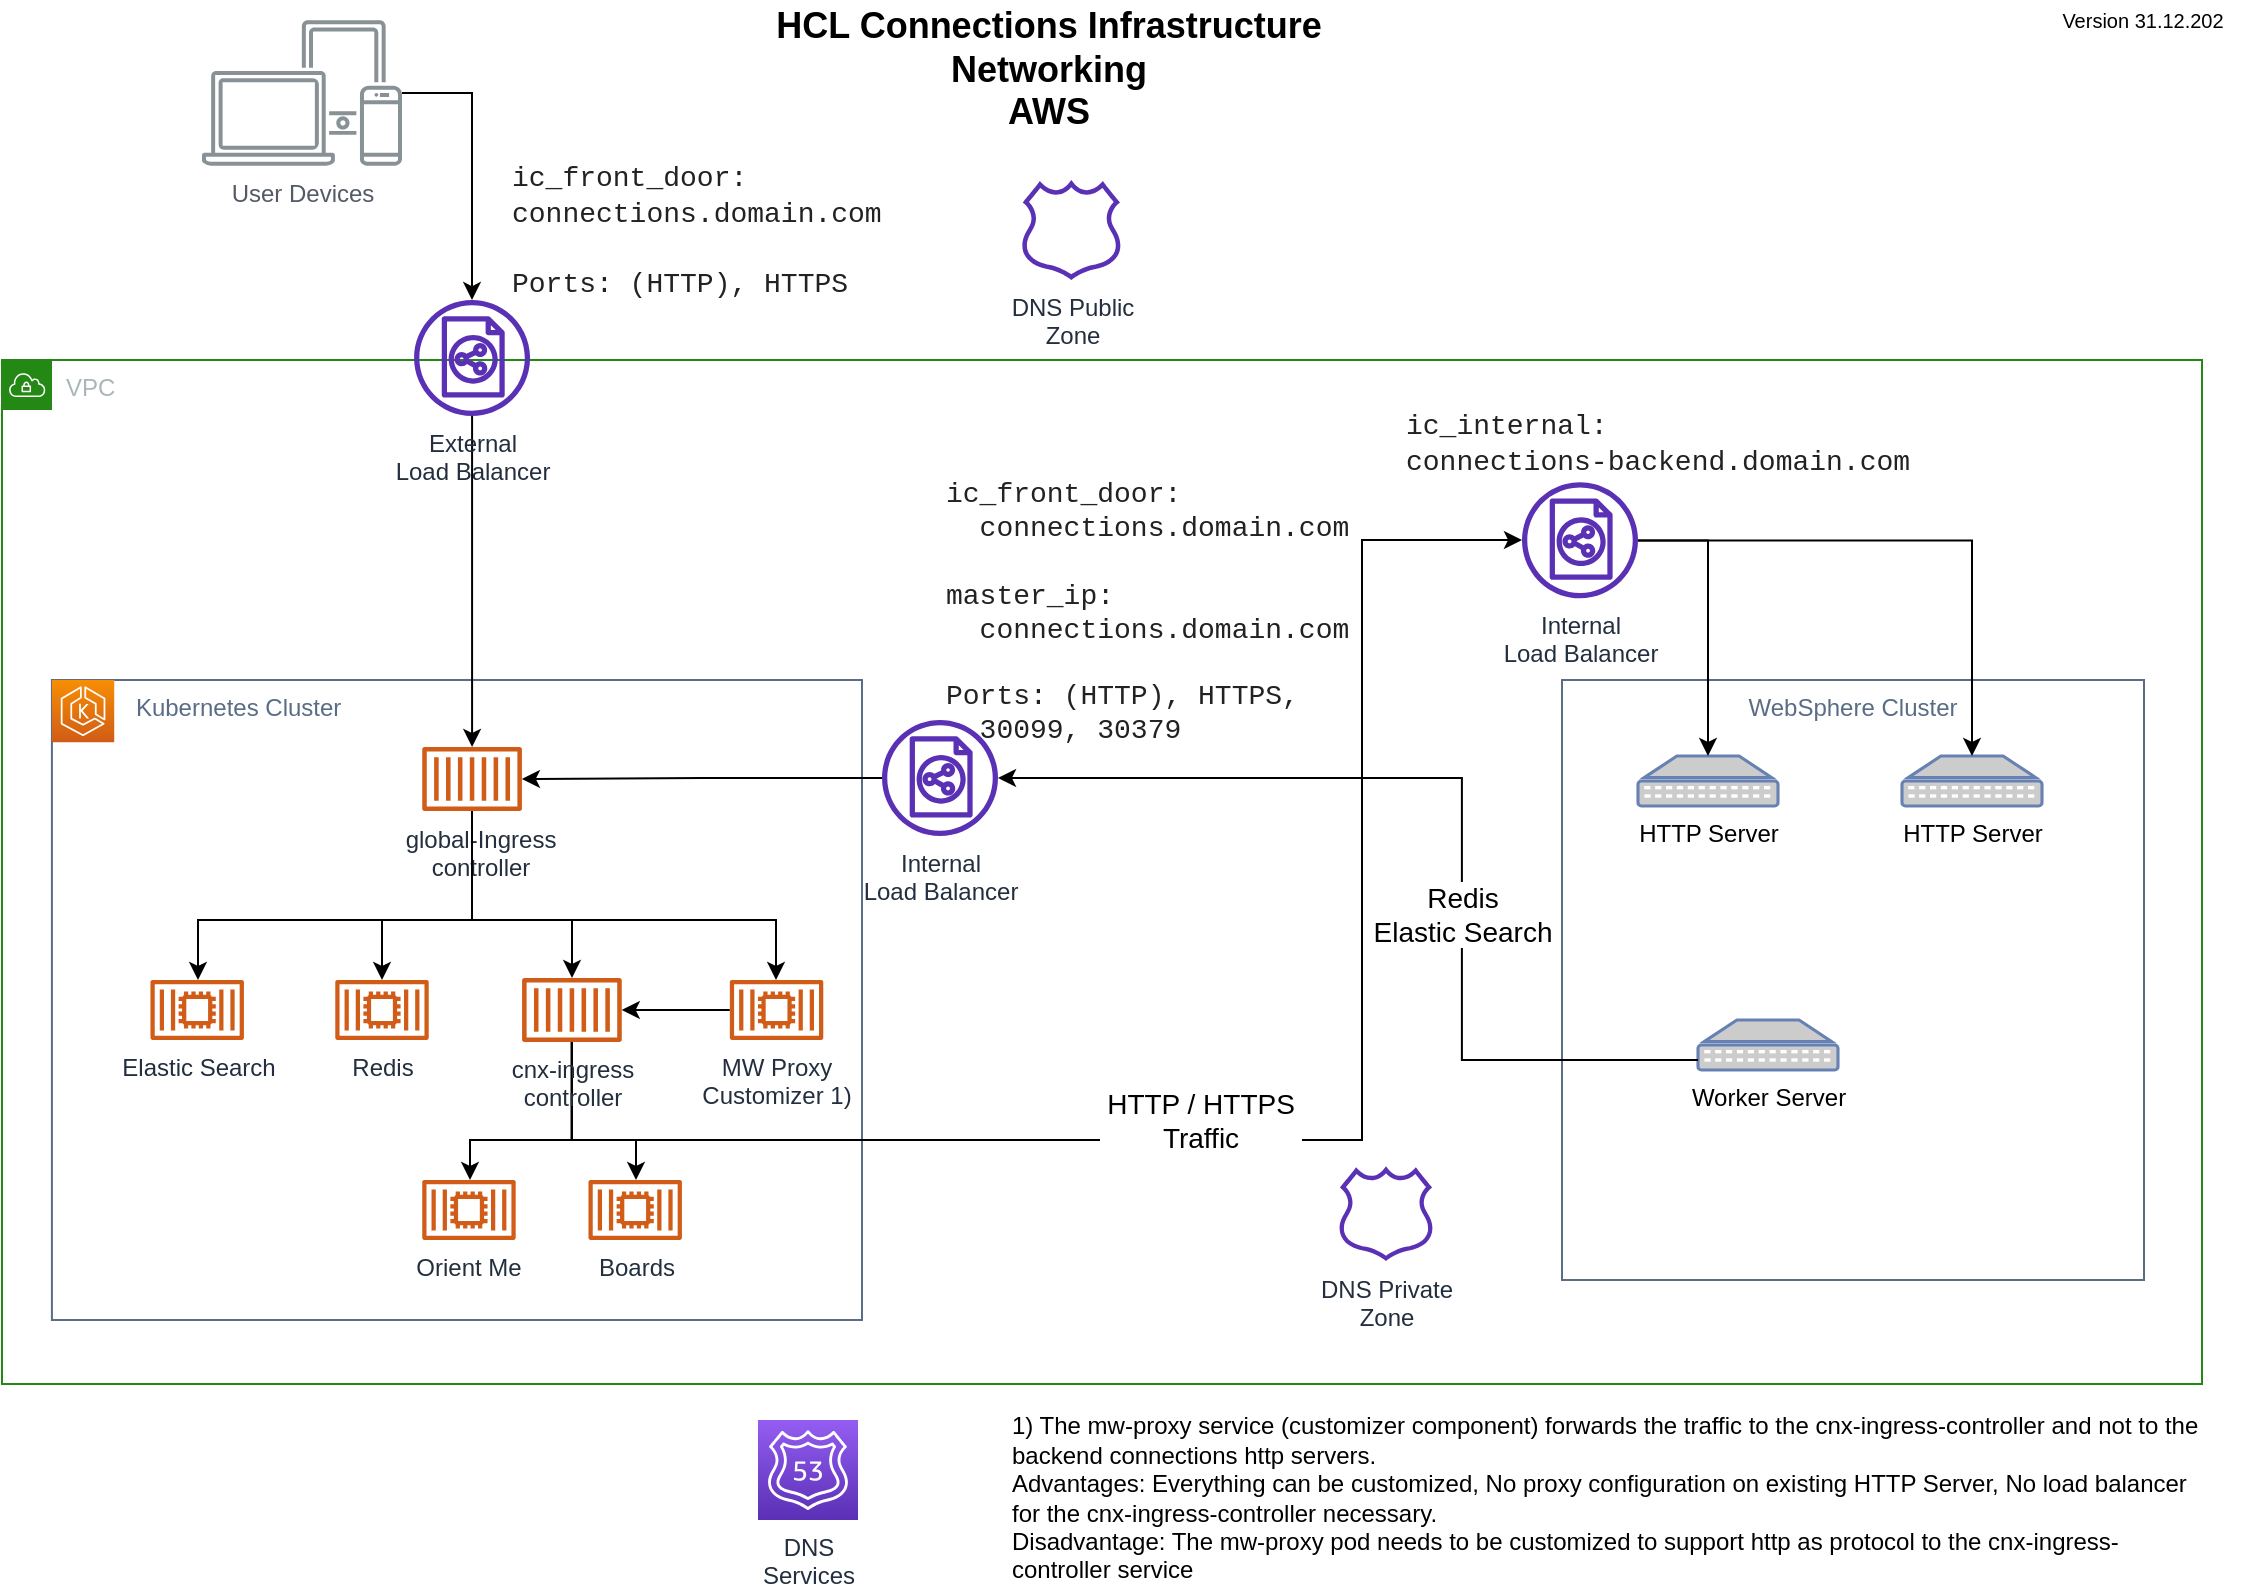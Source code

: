 <mxfile version="12.4.7" type="device"><diagram id="QYeYdDVEyakEJMxaB_WG" name="Page-1"><mxGraphModel dx="1422" dy="713" grid="1" gridSize="10" guides="1" tooltips="1" connect="1" arrows="1" fold="1" page="1" pageScale="1" pageWidth="1169" pageHeight="827" math="0" shadow="0"><root><mxCell id="0"/><mxCell id="1" parent="0"/><mxCell id="8726RKErLVUgxp1xa7y2-68" value="" style="group;align=left;spacingLeft=30;" parent="1" vertex="1" connectable="0"><mxGeometry x="64.96" y="300" width="1075.04" height="412" as="geometry"/></mxCell><mxCell id="8726RKErLVUgxp1xa7y2-8" value="VPC" style="points=[[0,0],[0.25,0],[0.5,0],[0.75,0],[1,0],[1,0.25],[1,0.5],[1,0.75],[1,1],[0.75,1],[0.5,1],[0.25,1],[0,1],[0,0.75],[0,0.5],[0,0.25]];outlineConnect=0;gradientColor=none;html=1;whiteSpace=wrap;fontSize=12;fontStyle=0;shape=mxgraph.aws4.group;grIcon=mxgraph.aws4.group_vpc;strokeColor=#248814;fillColor=none;verticalAlign=top;align=left;spacingLeft=30;fontColor=#AAB7B8;dashed=0;" parent="8726RKErLVUgxp1xa7y2-68" vertex="1"><mxGeometry x="-24.96" y="-100" width="1100" height="512" as="geometry"/></mxCell><mxCell id="8726RKErLVUgxp1xa7y2-9" value="Kubernetes Cluster" style="fillColor=none;strokeColor=#5A6C86;verticalAlign=top;fontStyle=0;fontColor=#5A6C86;spacing=2;spacingLeft=40;align=left;" parent="8726RKErLVUgxp1xa7y2-68" vertex="1"><mxGeometry y="60" width="405.04" height="320" as="geometry"/></mxCell><mxCell id="8726RKErLVUgxp1xa7y2-3" value="" style="outlineConnect=0;fontColor=#232F3E;gradientColor=#F78E04;gradientDirection=north;fillColor=#D05C17;strokeColor=#ffffff;dashed=0;verticalLabelPosition=bottom;verticalAlign=top;align=center;html=1;fontSize=12;fontStyle=0;aspect=fixed;shape=mxgraph.aws4.resourceIcon;resIcon=mxgraph.aws4.eks;" parent="8726RKErLVUgxp1xa7y2-68" vertex="1"><mxGeometry y="60" width="31.157" height="31.157" as="geometry"/></mxCell><mxCell id="LDAPKDRUfqOyqjlZIWqu-2" value="&lt;font face=&quot;Courier New&quot;&gt;&lt;span style=&quot;color: rgb(34 , 34 , 34) ; font-size: 14px ; white-space: pre ; background-color: rgb(255 , 255 , 255)&quot;&gt;ic_front_door:&lt;br&gt;  connections.domain.com&lt;br&gt;&lt;/span&gt;&lt;span style=&quot;color: rgb(34 , 34 , 34) ; font-size: 14px ; white-space: pre ; background-color: rgb(255 , 255 , 255)&quot;&gt;&lt;br&gt;master_ip:&lt;br&gt;&lt;/span&gt;&lt;span style=&quot;color: rgb(34 , 34 , 34) ; font-size: 14px ; white-space: pre ; background-color: rgb(255 , 255 , 255)&quot;&gt;  connections.domain.com&lt;br&gt;&lt;/span&gt;&lt;span style=&quot;color: rgb(34 , 34 , 34) ; font-size: 14px ; white-space: pre ; background-color: rgb(255 , 255 , 255)&quot;&gt;&lt;br&gt;Ports: (HTTP), HTTPS,&lt;br&gt;  30099, &lt;/span&gt;&lt;font color=&quot;#222222&quot;&gt;&lt;span style=&quot;font-size: 14px ; white-space: pre&quot;&gt;30379&lt;/span&gt;&lt;/font&gt;&lt;/font&gt;" style="text;html=1;strokeColor=none;fillColor=none;align=left;verticalAlign=middle;whiteSpace=wrap;rounded=0;" vertex="1" parent="8726RKErLVUgxp1xa7y2-68"><mxGeometry x="445.04" y="-38.84" width="210" height="130" as="geometry"/></mxCell><mxCell id="8726RKErLVUgxp1xa7y2-5" value="Internal&lt;br&gt;Load Balancer" style="outlineConnect=0;fontColor=#232F3E;gradientColor=none;fillColor=#5A30B5;strokeColor=none;dashed=0;verticalLabelPosition=bottom;verticalAlign=top;align=center;html=1;fontSize=12;fontStyle=0;aspect=fixed;pointerEvents=1;shape=mxgraph.aws4.classic_load_balancer;" parent="8726RKErLVUgxp1xa7y2-68" vertex="1"><mxGeometry x="415.04" y="80" width="58" height="58" as="geometry"/></mxCell><mxCell id="8726RKErLVUgxp1xa7y2-23" value="WebSphere Cluster" style="fillColor=none;strokeColor=#5A6C86;verticalAlign=top;fontStyle=0;fontColor=#5A6C86;" parent="8726RKErLVUgxp1xa7y2-68" vertex="1"><mxGeometry x="755.04" y="60" width="291" height="300" as="geometry"/></mxCell><mxCell id="8726RKErLVUgxp1xa7y2-24" value="HTTP Server" style="fontColor=#000000;verticalAlign=top;verticalLabelPosition=bottom;labelPosition=center;align=center;html=1;outlineConnect=0;fillColor=#CCCCCC;strokeColor=#6881B3;gradientColor=none;gradientDirection=north;strokeWidth=2;shape=mxgraph.networks.patch_panel;" parent="8726RKErLVUgxp1xa7y2-68" vertex="1"><mxGeometry x="793.04" y="98" width="70" height="25" as="geometry"/></mxCell><mxCell id="8726RKErLVUgxp1xa7y2-25" value="HTTP Server" style="fontColor=#000000;verticalAlign=top;verticalLabelPosition=bottom;labelPosition=center;align=center;html=1;outlineConnect=0;fillColor=#CCCCCC;strokeColor=#6881B3;gradientColor=none;gradientDirection=north;strokeWidth=2;shape=mxgraph.networks.patch_panel;" parent="8726RKErLVUgxp1xa7y2-68" vertex="1"><mxGeometry x="925.04" y="98" width="70" height="25" as="geometry"/></mxCell><mxCell id="8726RKErLVUgxp1xa7y2-30" value="Worker Server" style="fontColor=#000000;verticalAlign=top;verticalLabelPosition=bottom;labelPosition=center;align=center;html=1;outlineConnect=0;fillColor=#CCCCCC;strokeColor=#6881B3;gradientColor=none;gradientDirection=north;strokeWidth=2;shape=mxgraph.networks.patch_panel;" parent="8726RKErLVUgxp1xa7y2-68" vertex="1"><mxGeometry x="823.04" y="230" width="70" height="25" as="geometry"/></mxCell><mxCell id="8726RKErLVUgxp1xa7y2-40" style="edgeStyle=orthogonalEdgeStyle;rounded=0;orthogonalLoop=1;jettySize=auto;html=1;fontSize=10;fontColor=#000000;" parent="8726RKErLVUgxp1xa7y2-68" source="8726RKErLVUgxp1xa7y2-30" target="8726RKErLVUgxp1xa7y2-5" edge="1"><mxGeometry relative="1" as="geometry"><Array as="points"><mxPoint x="705" y="250"/><mxPoint x="705" y="109"/></Array></mxGeometry></mxCell><mxCell id="8726RKErLVUgxp1xa7y2-41" value="Redis&lt;br style=&quot;font-size: 14px;&quot;&gt;Elastic Search" style="text;html=1;align=center;verticalAlign=middle;resizable=0;points=[];labelBackgroundColor=#ffffff;fontSize=14;fontColor=#000000;" parent="8726RKErLVUgxp1xa7y2-40" vertex="1" connectable="0"><mxGeometry x="-0.386" y="-42" relative="1" as="geometry"><mxPoint x="-42" y="-41" as="offset"/></mxGeometry></mxCell><mxCell id="8726RKErLVUgxp1xa7y2-26" value="Internal&lt;br&gt;Load Balancer" style="outlineConnect=0;fontColor=#232F3E;gradientColor=none;fillColor=#5A30B5;strokeColor=none;dashed=0;verticalLabelPosition=bottom;verticalAlign=top;align=center;html=1;fontSize=12;fontStyle=0;aspect=fixed;pointerEvents=1;shape=mxgraph.aws4.classic_load_balancer;" parent="8726RKErLVUgxp1xa7y2-68" vertex="1"><mxGeometry x="735.04" y="-38.84" width="58" height="58" as="geometry"/></mxCell><mxCell id="8726RKErLVUgxp1xa7y2-37" style="edgeStyle=orthogonalEdgeStyle;rounded=0;orthogonalLoop=1;jettySize=auto;html=1;entryX=0.5;entryY=0;entryDx=0;entryDy=0;entryPerimeter=0;fontSize=10;fontColor=#000000;" parent="8726RKErLVUgxp1xa7y2-68" source="8726RKErLVUgxp1xa7y2-26" target="8726RKErLVUgxp1xa7y2-25" edge="1"><mxGeometry relative="1" as="geometry"/></mxCell><mxCell id="8726RKErLVUgxp1xa7y2-38" style="edgeStyle=orthogonalEdgeStyle;rounded=0;orthogonalLoop=1;jettySize=auto;html=1;entryX=0.5;entryY=0;entryDx=0;entryDy=0;entryPerimeter=0;fontSize=10;fontColor=#000000;" parent="8726RKErLVUgxp1xa7y2-68" source="8726RKErLVUgxp1xa7y2-26" target="8726RKErLVUgxp1xa7y2-24" edge="1"><mxGeometry relative="1" as="geometry"><Array as="points"><mxPoint x="828" y="-10"/></Array></mxGeometry></mxCell><mxCell id="LDAPKDRUfqOyqjlZIWqu-3" value="&lt;span style=&quot;color: rgb(34 , 34 , 34) ; font-size: 14px ; white-space: pre ; background-color: rgb(255 , 255 , 255)&quot;&gt;&lt;font face=&quot;Courier New&quot;&gt;ic_internal&lt;/font&gt;&lt;/span&gt;&lt;span style=&quot;color: rgb(34 , 34 , 34) ; font-size: 14px ; white-space: pre ; background-color: rgb(255 , 255 , 255)&quot;&gt;&lt;font face=&quot;Courier New&quot;&gt;:&lt;br&gt;connections-backend.domain.com&lt;/font&gt;&lt;font face=&quot;monaco, bitstream vera sans mono, lucida console, terminal, monospace&quot;&gt;&lt;br&gt;&lt;/font&gt;&lt;/span&gt;" style="text;html=1;strokeColor=none;fillColor=none;align=left;verticalAlign=middle;whiteSpace=wrap;rounded=0;" vertex="1" parent="8726RKErLVUgxp1xa7y2-68"><mxGeometry x="675.04" y="-78.84" width="280" height="40" as="geometry"/></mxCell><mxCell id="8726RKErLVUgxp1xa7y2-19" value="global-Ingress&lt;br&gt;controller" style="outlineConnect=0;fontColor=#232F3E;gradientColor=none;fillColor=#D05C17;strokeColor=none;dashed=0;verticalLabelPosition=bottom;verticalAlign=top;align=center;html=1;fontSize=12;fontStyle=0;aspect=fixed;pointerEvents=1;shape=mxgraph.aws4.container_1;spacingLeft=7;" parent="8726RKErLVUgxp1xa7y2-68" vertex="1"><mxGeometry x="185.12" y="93.5" width="49.92" height="32" as="geometry"/></mxCell><mxCell id="8726RKErLVUgxp1xa7y2-39" style="edgeStyle=orthogonalEdgeStyle;rounded=0;orthogonalLoop=1;jettySize=auto;html=1;fontSize=10;fontColor=#000000;" parent="8726RKErLVUgxp1xa7y2-68" source="8726RKErLVUgxp1xa7y2-5" target="8726RKErLVUgxp1xa7y2-19" edge="1"><mxGeometry relative="1" as="geometry"/></mxCell><mxCell id="8726RKErLVUgxp1xa7y2-34" style="edgeStyle=orthogonalEdgeStyle;rounded=0;orthogonalLoop=1;jettySize=auto;html=1;fontSize=10;fontColor=#000000;" parent="1" source="8726RKErLVUgxp1xa7y2-6" target="8726RKErLVUgxp1xa7y2-19" edge="1"><mxGeometry relative="1" as="geometry"/></mxCell><mxCell id="8726RKErLVUgxp1xa7y2-6" value="External&lt;br&gt;Load Balancer" style="outlineConnect=0;fontColor=#232F3E;gradientColor=none;fillColor=#5A30B5;strokeColor=none;dashed=0;verticalLabelPosition=bottom;verticalAlign=top;align=center;html=1;fontSize=12;fontStyle=0;aspect=fixed;pointerEvents=1;shape=mxgraph.aws4.classic_load_balancer;" parent="1" vertex="1"><mxGeometry x="246.04" y="170" width="58" height="58" as="geometry"/></mxCell><mxCell id="8726RKErLVUgxp1xa7y2-43" style="edgeStyle=orthogonalEdgeStyle;rounded=0;orthogonalLoop=1;jettySize=auto;html=1;fontSize=14;fontColor=#000000;" parent="1" source="8726RKErLVUgxp1xa7y2-10" target="8726RKErLVUgxp1xa7y2-6" edge="1"><mxGeometry relative="1" as="geometry"/></mxCell><mxCell id="8726RKErLVUgxp1xa7y2-10" value="User Devices" style="outlineConnect=0;gradientColor=none;fontColor=#545B64;strokeColor=none;fillColor=#879196;dashed=0;verticalLabelPosition=bottom;verticalAlign=top;align=center;html=1;fontSize=12;fontStyle=0;aspect=fixed;shape=mxgraph.aws4.illustration_devices;pointerEvents=1" parent="1" vertex="1"><mxGeometry x="140" y="30" width="100" height="73" as="geometry"/></mxCell><mxCell id="8726RKErLVUgxp1xa7y2-11" value="HCL Connections Infrastructure&lt;br style=&quot;font-size: 18px&quot;&gt;Networking&lt;br&gt;AWS" style="text;html=1;resizable=0;autosize=1;align=center;verticalAlign=middle;points=[];fillColor=none;strokeColor=none;rounded=0;fontSize=18;fontStyle=1" parent="1" vertex="1"><mxGeometry x="418" y="20" width="290" height="70" as="geometry"/></mxCell><mxCell id="8726RKErLVUgxp1xa7y2-12" value="Version 31.12.202" style="text;html=1;resizable=0;autosize=1;align=center;verticalAlign=middle;points=[];fillColor=none;strokeColor=none;rounded=0;fontSize=10;" parent="1" vertex="1"><mxGeometry x="1060" y="20" width="100" height="20" as="geometry"/></mxCell><mxCell id="8726RKErLVUgxp1xa7y2-57" style="edgeStyle=orthogonalEdgeStyle;rounded=0;orthogonalLoop=1;jettySize=auto;html=1;fontSize=14;fontColor=#000000;" parent="1" source="8726RKErLVUgxp1xa7y2-19" target="8726RKErLVUgxp1xa7y2-56" edge="1"><mxGeometry relative="1" as="geometry"><Array as="points"><mxPoint x="275" y="480"/><mxPoint x="138" y="480"/></Array></mxGeometry></mxCell><mxCell id="8726RKErLVUgxp1xa7y2-58" style="edgeStyle=orthogonalEdgeStyle;rounded=0;orthogonalLoop=1;jettySize=auto;html=1;fontSize=14;fontColor=#000000;" parent="1" source="8726RKErLVUgxp1xa7y2-19" target="8726RKErLVUgxp1xa7y2-55" edge="1"><mxGeometry relative="1" as="geometry"><Array as="points"><mxPoint x="275" y="480"/><mxPoint x="230" y="480"/></Array></mxGeometry></mxCell><mxCell id="8726RKErLVUgxp1xa7y2-59" style="edgeStyle=orthogonalEdgeStyle;rounded=0;orthogonalLoop=1;jettySize=auto;html=1;fontSize=14;fontColor=#000000;" parent="1" source="8726RKErLVUgxp1xa7y2-19" target="8726RKErLVUgxp1xa7y2-20" edge="1"><mxGeometry relative="1" as="geometry"><Array as="points"><mxPoint x="275" y="480"/><mxPoint x="325" y="480"/></Array></mxGeometry></mxCell><mxCell id="8726RKErLVUgxp1xa7y2-60" style="edgeStyle=orthogonalEdgeStyle;rounded=0;orthogonalLoop=1;jettySize=auto;html=1;fontSize=14;fontColor=#000000;" parent="1" source="8726RKErLVUgxp1xa7y2-19" target="8726RKErLVUgxp1xa7y2-44" edge="1"><mxGeometry relative="1" as="geometry"><Array as="points"><mxPoint x="275" y="480"/><mxPoint x="427" y="480"/></Array></mxGeometry></mxCell><mxCell id="8726RKErLVUgxp1xa7y2-52" style="edgeStyle=orthogonalEdgeStyle;rounded=0;orthogonalLoop=1;jettySize=auto;html=1;fontSize=14;fontColor=#000000;" parent="1" source="8726RKErLVUgxp1xa7y2-20" target="8726RKErLVUgxp1xa7y2-26" edge="1"><mxGeometry relative="1" as="geometry"><Array as="points"><mxPoint x="325" y="590"/><mxPoint x="720" y="590"/><mxPoint x="720" y="290"/></Array></mxGeometry></mxCell><mxCell id="8726RKErLVUgxp1xa7y2-53" value="&amp;nbsp;HTTP / HTTPS&amp;nbsp;&lt;br&gt;Traffic" style="text;html=1;align=center;verticalAlign=middle;resizable=0;points=[];labelBackgroundColor=#ffffff;fontSize=14;fontColor=#000000;" parent="8726RKErLVUgxp1xa7y2-52" vertex="1" connectable="0"><mxGeometry x="0.137" relative="1" as="geometry"><mxPoint x="-81" y="13.97" as="offset"/></mxGeometry></mxCell><mxCell id="8726RKErLVUgxp1xa7y2-63" style="edgeStyle=orthogonalEdgeStyle;rounded=0;orthogonalLoop=1;jettySize=auto;html=1;fontSize=14;fontColor=#000000;" parent="1" source="8726RKErLVUgxp1xa7y2-20" target="8726RKErLVUgxp1xa7y2-54" edge="1"><mxGeometry relative="1" as="geometry"><Array as="points"><mxPoint x="325" y="590"/><mxPoint x="274" y="590"/></Array></mxGeometry></mxCell><mxCell id="8726RKErLVUgxp1xa7y2-64" style="edgeStyle=orthogonalEdgeStyle;rounded=0;orthogonalLoop=1;jettySize=auto;html=1;fontSize=14;fontColor=#000000;" parent="1" source="8726RKErLVUgxp1xa7y2-20" target="8726RKErLVUgxp1xa7y2-61" edge="1"><mxGeometry relative="1" as="geometry"><Array as="points"><mxPoint x="325" y="590"/><mxPoint x="357" y="590"/></Array></mxGeometry></mxCell><mxCell id="8726RKErLVUgxp1xa7y2-20" value="cnx-ingress&lt;br&gt;controller" style="outlineConnect=0;fontColor=#232F3E;gradientColor=none;fillColor=#D05C17;strokeColor=none;dashed=0;verticalLabelPosition=bottom;verticalAlign=top;align=center;html=1;fontSize=12;fontStyle=0;aspect=fixed;pointerEvents=1;shape=mxgraph.aws4.container_1;" parent="1" vertex="1"><mxGeometry x="300" y="509" width="49.92" height="32" as="geometry"/></mxCell><mxCell id="LDAPKDRUfqOyqjlZIWqu-9" style="edgeStyle=orthogonalEdgeStyle;rounded=0;orthogonalLoop=1;jettySize=auto;html=1;" edge="1" parent="1" source="8726RKErLVUgxp1xa7y2-44" target="8726RKErLVUgxp1xa7y2-20"><mxGeometry relative="1" as="geometry"/></mxCell><mxCell id="8726RKErLVUgxp1xa7y2-44" value="MW Proxy&lt;br&gt;Customizer 1)" style="outlineConnect=0;fontColor=#232F3E;gradientColor=none;fillColor=#D05C17;strokeColor=none;dashed=0;verticalLabelPosition=bottom;verticalAlign=top;align=center;html=1;fontSize=12;fontStyle=0;aspect=fixed;pointerEvents=1;shape=mxgraph.aws4.container_2;" parent="1" vertex="1"><mxGeometry x="403.88" y="510" width="46.8" height="30" as="geometry"/></mxCell><mxCell id="8726RKErLVUgxp1xa7y2-54" value="Orient Me" style="outlineConnect=0;fontColor=#232F3E;gradientColor=none;fillColor=#D05C17;strokeColor=none;dashed=0;verticalLabelPosition=bottom;verticalAlign=top;align=center;html=1;fontSize=12;fontStyle=0;aspect=fixed;pointerEvents=1;shape=mxgraph.aws4.container_2;" parent="1" vertex="1"><mxGeometry x="250.08" y="610" width="46.8" height="30" as="geometry"/></mxCell><mxCell id="8726RKErLVUgxp1xa7y2-55" value="Redis" style="outlineConnect=0;fontColor=#232F3E;gradientColor=none;fillColor=#D05C17;strokeColor=none;dashed=0;verticalLabelPosition=bottom;verticalAlign=top;align=center;html=1;fontSize=12;fontStyle=0;aspect=fixed;pointerEvents=1;shape=mxgraph.aws4.container_2;" parent="1" vertex="1"><mxGeometry x="206.6" y="510" width="46.8" height="30" as="geometry"/></mxCell><mxCell id="8726RKErLVUgxp1xa7y2-56" value="Elastic Search" style="outlineConnect=0;fontColor=#232F3E;gradientColor=none;fillColor=#D05C17;strokeColor=none;dashed=0;verticalLabelPosition=bottom;verticalAlign=top;align=center;html=1;fontSize=12;fontStyle=0;aspect=fixed;pointerEvents=1;shape=mxgraph.aws4.container_2;" parent="1" vertex="1"><mxGeometry x="114.2" y="510" width="46.8" height="30" as="geometry"/></mxCell><mxCell id="8726RKErLVUgxp1xa7y2-61" value="Boards" style="outlineConnect=0;fontColor=#232F3E;gradientColor=none;fillColor=#D05C17;strokeColor=none;dashed=0;verticalLabelPosition=bottom;verticalAlign=top;align=center;html=1;fontSize=12;fontStyle=0;aspect=fixed;pointerEvents=1;shape=mxgraph.aws4.container_2;" parent="1" vertex="1"><mxGeometry x="333.2" y="610" width="46.8" height="30" as="geometry"/></mxCell><mxCell id="8726RKErLVUgxp1xa7y2-70" value="DNS Public&lt;br&gt;Zone" style="outlineConnect=0;fontColor=#232F3E;gradientColor=none;fillColor=#5A30B5;strokeColor=none;dashed=0;verticalLabelPosition=bottom;verticalAlign=top;align=center;html=1;fontSize=12;fontStyle=0;aspect=fixed;pointerEvents=1;shape=mxgraph.aws4.hosted_zone;" parent="1" vertex="1"><mxGeometry x="549.35" y="110" width="50.65" height="50" as="geometry"/></mxCell><mxCell id="8726RKErLVUgxp1xa7y2-71" value="DNS Private&lt;br&gt;Zone" style="outlineConnect=0;fontColor=#232F3E;gradientColor=none;fillColor=#5A30B5;strokeColor=none;dashed=0;verticalLabelPosition=bottom;verticalAlign=top;align=center;html=1;fontSize=12;fontStyle=0;aspect=fixed;pointerEvents=1;shape=mxgraph.aws4.hosted_zone;" parent="1" vertex="1"><mxGeometry x="708" y="603.12" width="48" height="47.38" as="geometry"/></mxCell><mxCell id="8726RKErLVUgxp1xa7y2-72" value="DNS&lt;br&gt;Services" style="outlineConnect=0;fontColor=#232F3E;gradientColor=#945DF2;gradientDirection=north;fillColor=#5A30B5;strokeColor=#ffffff;dashed=0;verticalLabelPosition=bottom;verticalAlign=top;align=center;html=1;fontSize=12;fontStyle=0;aspect=fixed;shape=mxgraph.aws4.resourceIcon;resIcon=mxgraph.aws4.route_53;" parent="1" vertex="1"><mxGeometry x="418" y="730" width="50" height="50" as="geometry"/></mxCell><mxCell id="LDAPKDRUfqOyqjlZIWqu-1" value="&lt;span style=&quot;color: rgb(34 , 34 , 34) ; font-size: 14px ; white-space: pre ; background-color: rgb(255 , 255 , 255)&quot;&gt;&lt;font face=&quot;Courier New&quot;&gt;ic_front_door:&lt;br&gt;connections.domain.com&lt;br&gt;&lt;br&gt;Ports: (HTTP), HTTPS&lt;/font&gt;&lt;font face=&quot;monaco, bitstream vera sans mono, lucida console, terminal, monospace&quot;&gt;&lt;br&gt;&lt;/font&gt;&lt;/span&gt;" style="text;html=1;strokeColor=none;fillColor=none;align=left;verticalAlign=middle;whiteSpace=wrap;rounded=0;" vertex="1" parent="1"><mxGeometry x="293" y="110" width="197" height="50" as="geometry"/></mxCell><mxCell id="LDAPKDRUfqOyqjlZIWqu-8" value="1) The mw-proxy service (customizer component) forwards the traffic to the cnx-ingress-controller and not to the backend connections http servers.&amp;nbsp;&lt;br&gt;Advantages: Everything can be customized, No proxy configuration on existing HTTP Server, No load balancer for the cnx-ingress-controller necessary.&lt;br&gt;Disadvantage: The mw-proxy pod needs to be customized to support http as protocol to the cnx-ingress-controller service" style="text;html=1;strokeColor=none;fillColor=none;align=left;verticalAlign=middle;whiteSpace=wrap;rounded=0;" vertex="1" parent="1"><mxGeometry x="543" y="728" width="597" height="82" as="geometry"/></mxCell></root></mxGraphModel></diagram></mxfile>